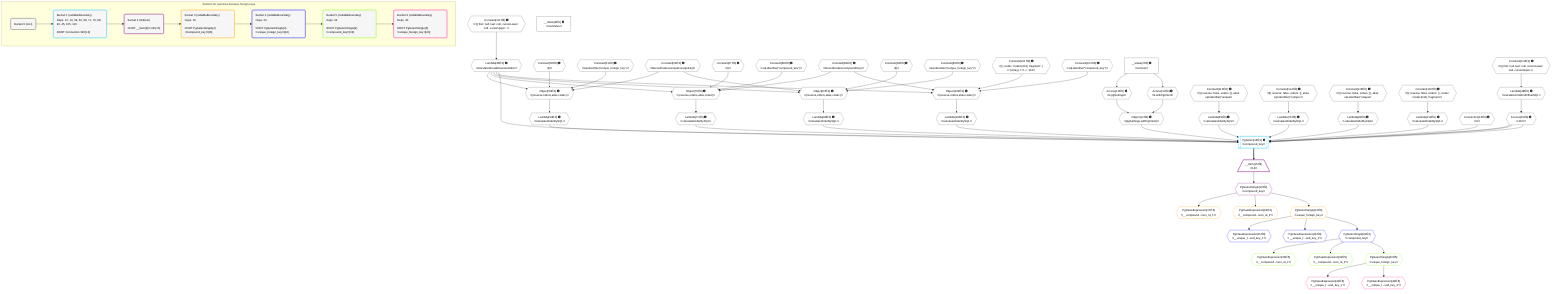 %%{init: {'themeVariables': { 'fontSize': '12px'}}}%%
graph TD
    classDef path fill:#eee,stroke:#000,color:#000
    classDef plan fill:#fff,stroke-width:1px,color:#000
    classDef itemplan fill:#fff,stroke-width:2px,color:#000
    classDef unbatchedplan fill:#dff,stroke-width:1px,color:#000
    classDef sideeffectplan fill:#fcc,stroke-width:2px,color:#000
    classDef bucket fill:#f6f6f6,color:#000,stroke-width:2px,text-align:left


    %% plan dependencies
    Object53{{"Object[53∈0] ➊<br />ᐸ{reverse,orders,alias,codec}ᐳ"}}:::plan
    Lambda45{{"Lambda[45∈0] ➊<br />ᐸcalculateShouldReverseOrderᐳ"}}:::plan
    Constant50{{"Constant[50∈0] ➊<br />ᐸ[]ᐳ"}}:::plan
    Constant51{{"Constant[51∈0] ➊<br />ᐸsql.identifier(”unique_foreign_key”)ᐳ"}}:::plan
    Constant52{{"Constant[52∈0] ➊<br />ᐸRecordCodec(uniqueForeignKey)ᐳ"}}:::plan
    Lambda45 & Constant50 & Constant51 & Constant52 --> Object53
    Object70{{"Object[70∈0] ➊<br />ᐸ{reverse,orders,alias,codec}ᐳ"}}:::plan
    Constant67{{"Constant[67∈0] ➊<br />ᐸ[]ᐳ"}}:::plan
    Constant68{{"Constant[68∈0] ➊<br />ᐸsql.identifier(”compound_key”)ᐳ"}}:::plan
    Constant69{{"Constant[69∈0] ➊<br />ᐸRecordCodec(compoundKey)ᐳ"}}:::plan
    Lambda45 & Constant67 & Constant68 & Constant69 --> Object70
    Object87{{"Object[87∈0] ➊<br />ᐸ{reverse,orders,alias,codec}ᐳ"}}:::plan
    Constant84{{"Constant[84∈0] ➊<br />ᐸ[]ᐳ"}}:::plan
    Constant85{{"Constant[85∈0] ➊<br />ᐸsql.identifier(”unique_foreign_key”)ᐳ"}}:::plan
    Lambda45 & Constant84 & Constant85 & Constant52 --> Object87
    Object104{{"Object[104∈0] ➊<br />ᐸ{reverse,orders,alias,codec}ᐳ"}}:::plan
    Constant101{{"Constant[101∈0] ➊<br />ᐸ[ { codec: Codec(int4), fragment: { n: [Array], f: 0, c: 116ᐳ"}}:::plan
    Constant102{{"Constant[102∈0] ➊<br />ᐸsql.identifier(”compound_key”)ᐳ"}}:::plan
    Lambda45 & Constant101 & Constant102 & Constant69 --> Object104
    Object12{{"Object[12∈0] ➊<br />ᐸ{pgSettings,withPgClient}ᐳ"}}:::plan
    Access10{{"Access[10∈0] ➊<br />ᐸ2.pgSettingsᐳ"}}:::plan
    Access11{{"Access[11∈0] ➊<br />ᐸ2.withPgClientᐳ"}}:::plan
    Access10 & Access11 --> Object12
    __Value2["__Value[2∈0] ➊<br />ᐸcontextᐳ"]:::plan
    __Value2 --> Access10
    __Value2 --> Access11
    Constant111{{"Constant[111∈0] ➊<br />ᐸ§{ first: null, last: null, cursorLower: null, cursorUpper: ᐳ"}}:::plan
    Constant111 --> Lambda45
    Lambda48{{"Lambda[48∈0] ➊<br />ᐸcalculateLimitAndOffsetSQLᐳ"}}:::plan
    Constant112{{"Constant[112∈0] ➊<br />ᐸ§{ first: null, last: null, cursorLower: null, cursorUpper: ᐳ"}}:::plan
    Constant112 --> Lambda48
    Access49{{"Access[49∈0] ➊<br />ᐸ48.0ᐳ"}}:::plan
    Lambda48 --> Access49
    Lambda54{{"Lambda[54∈0] ➊<br />ᐸcalculateOrderBySQLᐳ"}}:::plan
    Object53 --> Lambda54
    Lambda59{{"Lambda[59∈0] ➊<br />ᐸcalculateOrderBySQLᐳ"}}:::plan
    Constant113{{"Constant[113∈0] ➊<br />ᐸ§{ reverse: false, orders: [], alias: sql.identifier(”uniqueᐳ"}}:::plan
    Constant113 --> Lambda59
    Lambda71{{"Lambda[71∈0] ➊<br />ᐸcalculateOrderBySQLᐳ"}}:::plan
    Object70 --> Lambda71
    Lambda76{{"Lambda[76∈0] ➊<br />ᐸcalculateOrderBySQLᐳ"}}:::plan
    Constant114{{"Constant[114∈0] ➊<br />ᐸ§{ reverse: false, orders: [], alias: sql.identifier(”compouᐳ"}}:::plan
    Constant114 --> Lambda76
    Lambda88{{"Lambda[88∈0] ➊<br />ᐸcalculateOrderBySQLᐳ"}}:::plan
    Object87 --> Lambda88
    Lambda93{{"Lambda[93∈0] ➊<br />ᐸcalculateOrderBySQLᐳ"}}:::plan
    Constant115{{"Constant[115∈0] ➊<br />ᐸ§{ reverse: false, orders: [], alias: sql.identifier(”uniqueᐳ"}}:::plan
    Constant115 --> Lambda93
    Lambda105{{"Lambda[105∈0] ➊<br />ᐸcalculateOrderBySQLᐳ"}}:::plan
    Object104 --> Lambda105
    Lambda110{{"Lambda[110∈0] ➊<br />ᐸcalculateOrderBySQLᐳ"}}:::plan
    Constant116{{"Constant[116∈0] ➊<br />ᐸ§{ reverse: false, orders: [ { codec: Codec(int4), fragment:ᐳ"}}:::plan
    Constant116 --> Lambda110
    __Value4["__Value[4∈0] ➊<br />ᐸrootValueᐳ"]:::plan
    Connection13{{"Connection[13∈0] ➊<br />ᐸ9ᐳ"}}:::plan
    PgSelect14[["PgSelect[14∈1] ➊<br />ᐸcompound_keyᐳ"]]:::plan
    Object12 & Connection13 & Access49 & Lambda54 & Lambda59 & Lambda71 & Lambda76 & Access49 & Lambda88 & Lambda93 & Lambda45 & Access49 & Lambda105 & Lambda110 --> PgSelect14
    __Item15[/"__Item[15∈2]<br />ᐸ14ᐳ"\]:::itemplan
    PgSelect14 ==> __Item15
    PgSelectSingle16{{"PgSelectSingle[16∈2]<br />ᐸcompound_keyᐳ"}}:::plan
    __Item15 --> PgSelectSingle16
    PgClassExpression17{{"PgClassExpression[17∈3]<br />ᐸ__compound...rson_id_1”ᐳ"}}:::plan
    PgSelectSingle16 --> PgClassExpression17
    PgClassExpression18{{"PgClassExpression[18∈3]<br />ᐸ__compound...rson_id_2”ᐳ"}}:::plan
    PgSelectSingle16 --> PgClassExpression18
    PgSelectSingle24{{"PgSelectSingle[24∈3]<br />ᐸunique_foreign_keyᐳ"}}:::plan
    PgSelectSingle16 --> PgSelectSingle24
    PgClassExpression25{{"PgClassExpression[25∈4]<br />ᐸ__unique_f...und_key_1”ᐳ"}}:::plan
    PgSelectSingle24 --> PgClassExpression25
    PgClassExpression26{{"PgClassExpression[26∈4]<br />ᐸ__unique_f...und_key_2”ᐳ"}}:::plan
    PgSelectSingle24 --> PgClassExpression26
    PgSelectSingle32{{"PgSelectSingle[32∈4]<br />ᐸcompound_keyᐳ"}}:::plan
    PgSelectSingle24 --> PgSelectSingle32
    PgClassExpression33{{"PgClassExpression[33∈5]<br />ᐸ__compound...rson_id_1”ᐳ"}}:::plan
    PgSelectSingle32 --> PgClassExpression33
    PgClassExpression34{{"PgClassExpression[34∈5]<br />ᐸ__compound...rson_id_2”ᐳ"}}:::plan
    PgSelectSingle32 --> PgClassExpression34
    PgSelectSingle40{{"PgSelectSingle[40∈5]<br />ᐸunique_foreign_keyᐳ"}}:::plan
    PgSelectSingle32 --> PgSelectSingle40
    PgClassExpression41{{"PgClassExpression[41∈6]<br />ᐸ__unique_f...und_key_1”ᐳ"}}:::plan
    PgSelectSingle40 --> PgClassExpression41
    PgClassExpression42{{"PgClassExpression[42∈6]<br />ᐸ__unique_f...und_key_2”ᐳ"}}:::plan
    PgSelectSingle40 --> PgClassExpression42

    %% define steps

    subgraph "Buckets for queries/v4/unique-foreign-keys"
    Bucket0("Bucket 0 (root)"):::bucket
    classDef bucket0 stroke:#696969
    class Bucket0,__Value2,__Value4,Access10,Access11,Object12,Connection13,Lambda45,Lambda48,Access49,Constant50,Constant51,Constant52,Object53,Lambda54,Lambda59,Constant67,Constant68,Constant69,Object70,Lambda71,Lambda76,Constant84,Constant85,Object87,Lambda88,Lambda93,Constant101,Constant102,Object104,Lambda105,Lambda110,Constant111,Constant112,Constant113,Constant114,Constant115,Constant116 bucket0
    Bucket1("Bucket 1 (nullableBoundary)<br />Deps: 12, 13, 49, 54, 59, 71, 76, 88, 93, 45, 105, 110<br /><br />ROOT Connectionᐸ9ᐳ[13]"):::bucket
    classDef bucket1 stroke:#00bfff
    class Bucket1,PgSelect14 bucket1
    Bucket2("Bucket 2 (listItem)<br /><br />ROOT __Item{2}ᐸ14ᐳ[15]"):::bucket
    classDef bucket2 stroke:#7f007f
    class Bucket2,__Item15,PgSelectSingle16 bucket2
    Bucket3("Bucket 3 (nullableBoundary)<br />Deps: 16<br /><br />ROOT PgSelectSingle{2}ᐸcompound_keyᐳ[16]"):::bucket
    classDef bucket3 stroke:#ffa500
    class Bucket3,PgClassExpression17,PgClassExpression18,PgSelectSingle24 bucket3
    Bucket4("Bucket 4 (nullableBoundary)<br />Deps: 24<br /><br />ROOT PgSelectSingle{3}ᐸunique_foreign_keyᐳ[24]"):::bucket
    classDef bucket4 stroke:#0000ff
    class Bucket4,PgClassExpression25,PgClassExpression26,PgSelectSingle32 bucket4
    Bucket5("Bucket 5 (nullableBoundary)<br />Deps: 32<br /><br />ROOT PgSelectSingle{4}ᐸcompound_keyᐳ[32]"):::bucket
    classDef bucket5 stroke:#7fff00
    class Bucket5,PgClassExpression33,PgClassExpression34,PgSelectSingle40 bucket5
    Bucket6("Bucket 6 (nullableBoundary)<br />Deps: 40<br /><br />ROOT PgSelectSingle{5}ᐸunique_foreign_keyᐳ[40]"):::bucket
    classDef bucket6 stroke:#ff1493
    class Bucket6,PgClassExpression41,PgClassExpression42 bucket6
    Bucket0 --> Bucket1
    Bucket1 --> Bucket2
    Bucket2 --> Bucket3
    Bucket3 --> Bucket4
    Bucket4 --> Bucket5
    Bucket5 --> Bucket6
    end